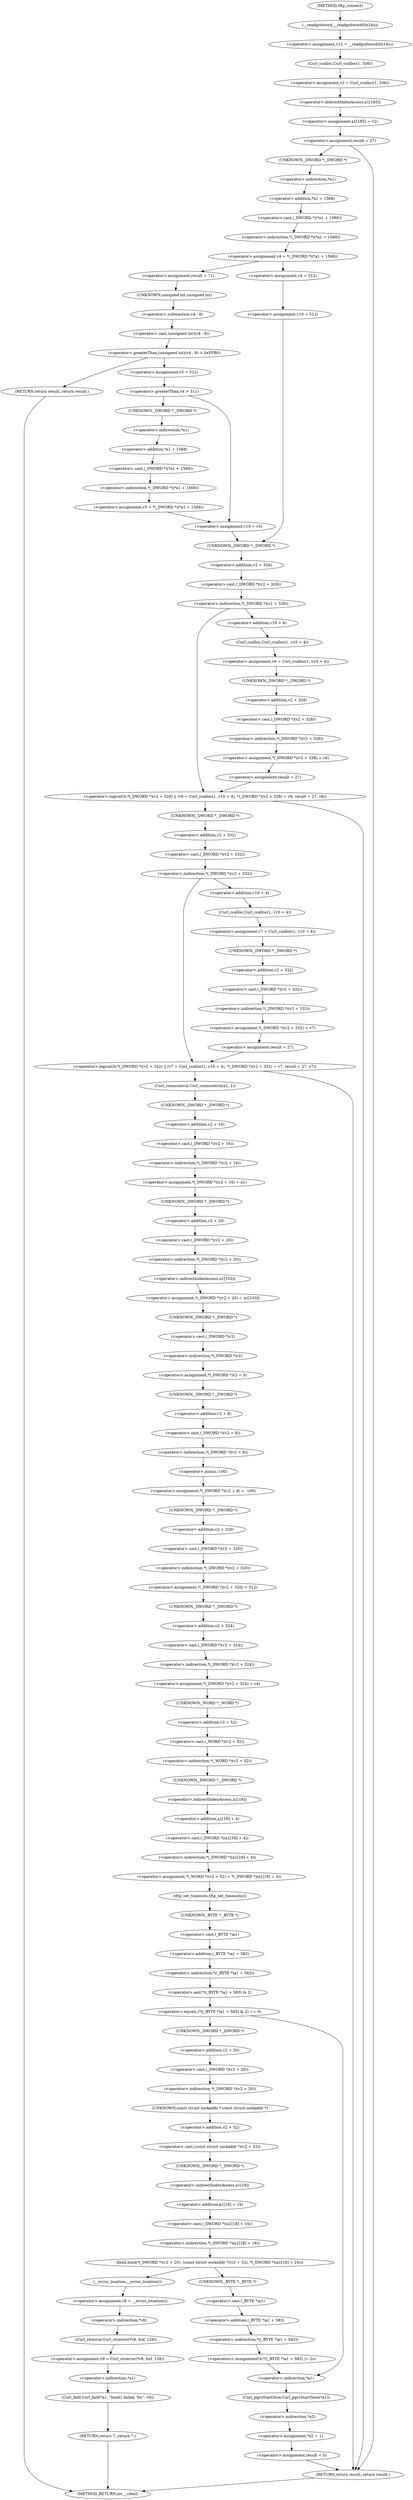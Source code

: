 digraph tftp_connect {  
"1000127" [label = "(<operator>.assignment,v12 = __readgsdword(0x14u))" ]
"1000129" [label = "(__readgsdword,__readgsdword(0x14u))" ]
"1000131" [label = "(<operator>.assignment,v2 = Curl_ccalloc(1, 336))" ]
"1000133" [label = "(Curl_ccalloc,Curl_ccalloc(1, 336))" ]
"1000136" [label = "(<operator>.assignment,a1[185] = v2)" ]
"1000137" [label = "(<operator>.indirectIndexAccess,a1[185])" ]
"1000141" [label = "(<operator>.assignment,result = 27)" ]
"1000147" [label = "(<operator>.assignment,v4 = *(_DWORD *)(*a1 + 1568))" ]
"1000149" [label = "(<operator>.indirection,*(_DWORD *)(*a1 + 1568))" ]
"1000150" [label = "(<operator>.cast,(_DWORD *)(*a1 + 1568))" ]
"1000151" [label = "(UNKNOWN,_DWORD *,_DWORD *)" ]
"1000152" [label = "(<operator>.addition,*a1 + 1568)" ]
"1000153" [label = "(<operator>.indirection,*a1)" ]
"1000159" [label = "(<operator>.assignment,result = 71)" ]
"1000163" [label = "(<operator>.greaterThan,(unsigned int)(v4 - 8) > 0xFFB0)" ]
"1000164" [label = "(<operator>.cast,(unsigned int)(v4 - 8))" ]
"1000165" [label = "(UNKNOWN,unsigned int,unsigned int)" ]
"1000166" [label = "(<operator>.subtraction,v4 - 8)" ]
"1000170" [label = "(RETURN,return result;,return result;)" ]
"1000172" [label = "(<operator>.assignment,v5 = 512)" ]
"1000176" [label = "(<operator>.greaterThan,v4 > 511)" ]
"1000179" [label = "(<operator>.assignment,v5 = *(_DWORD *)(*a1 + 1568))" ]
"1000181" [label = "(<operator>.indirection,*(_DWORD *)(*a1 + 1568))" ]
"1000182" [label = "(<operator>.cast,(_DWORD *)(*a1 + 1568))" ]
"1000183" [label = "(UNKNOWN,_DWORD *,_DWORD *)" ]
"1000184" [label = "(<operator>.addition,*a1 + 1568)" ]
"1000185" [label = "(<operator>.indirection,*a1)" ]
"1000188" [label = "(<operator>.assignment,v10 = v5)" ]
"1000193" [label = "(<operator>.assignment,v4 = 512)" ]
"1000196" [label = "(<operator>.assignment,v10 = 512)" ]
"1000200" [label = "(<operator>.logicalOr,*(_DWORD *)(v2 + 328) || (v6 = Curl_ccalloc(1, v10 + 4), *(_DWORD *)(v2 + 328) = v6, result = 27, v6))" ]
"1000201" [label = "(<operator>.indirection,*(_DWORD *)(v2 + 328))" ]
"1000202" [label = "(<operator>.cast,(_DWORD *)(v2 + 328))" ]
"1000203" [label = "(UNKNOWN,_DWORD *,_DWORD *)" ]
"1000204" [label = "(<operator>.addition,v2 + 328)" ]
"1000208" [label = "(<operator>.assignment,v6 = Curl_ccalloc(1, v10 + 4))" ]
"1000210" [label = "(Curl_ccalloc,Curl_ccalloc(1, v10 + 4))" ]
"1000212" [label = "(<operator>.addition,v10 + 4)" ]
"1000216" [label = "(<operator>.assignment,*(_DWORD *)(v2 + 328) = v6)" ]
"1000217" [label = "(<operator>.indirection,*(_DWORD *)(v2 + 328))" ]
"1000218" [label = "(<operator>.cast,(_DWORD *)(v2 + 328))" ]
"1000219" [label = "(UNKNOWN,_DWORD *,_DWORD *)" ]
"1000220" [label = "(<operator>.addition,v2 + 328)" ]
"1000225" [label = "(<operator>.assignment,result = 27)" ]
"1000231" [label = "(<operator>.logicalOr,*(_DWORD *)(v2 + 332) || (v7 = Curl_ccalloc(1, v10 + 4), *(_DWORD *)(v2 + 332) = v7, result = 27, v7))" ]
"1000232" [label = "(<operator>.indirection,*(_DWORD *)(v2 + 332))" ]
"1000233" [label = "(<operator>.cast,(_DWORD *)(v2 + 332))" ]
"1000234" [label = "(UNKNOWN,_DWORD *,_DWORD *)" ]
"1000235" [label = "(<operator>.addition,v2 + 332)" ]
"1000239" [label = "(<operator>.assignment,v7 = Curl_ccalloc(1, v10 + 4))" ]
"1000241" [label = "(Curl_ccalloc,Curl_ccalloc(1, v10 + 4))" ]
"1000243" [label = "(<operator>.addition,v10 + 4)" ]
"1000247" [label = "(<operator>.assignment,*(_DWORD *)(v2 + 332) = v7)" ]
"1000248" [label = "(<operator>.indirection,*(_DWORD *)(v2 + 332))" ]
"1000249" [label = "(<operator>.cast,(_DWORD *)(v2 + 332))" ]
"1000250" [label = "(UNKNOWN,_DWORD *,_DWORD *)" ]
"1000251" [label = "(<operator>.addition,v2 + 332)" ]
"1000256" [label = "(<operator>.assignment,result = 27)" ]
"1000261" [label = "(Curl_conncontrol,Curl_conncontrol(a1, 1))" ]
"1000264" [label = "(<operator>.assignment,*(_DWORD *)(v2 + 16) = a1)" ]
"1000265" [label = "(<operator>.indirection,*(_DWORD *)(v2 + 16))" ]
"1000266" [label = "(<operator>.cast,(_DWORD *)(v2 + 16))" ]
"1000267" [label = "(UNKNOWN,_DWORD *,_DWORD *)" ]
"1000268" [label = "(<operator>.addition,v2 + 16)" ]
"1000272" [label = "(<operator>.assignment,*(_DWORD *)(v2 + 20) = a1[103])" ]
"1000273" [label = "(<operator>.indirection,*(_DWORD *)(v2 + 20))" ]
"1000274" [label = "(<operator>.cast,(_DWORD *)(v2 + 20))" ]
"1000275" [label = "(UNKNOWN,_DWORD *,_DWORD *)" ]
"1000276" [label = "(<operator>.addition,v2 + 20)" ]
"1000279" [label = "(<operator>.indirectIndexAccess,a1[103])" ]
"1000282" [label = "(<operator>.assignment,*(_DWORD *)v2 = 0)" ]
"1000283" [label = "(<operator>.indirection,*(_DWORD *)v2)" ]
"1000284" [label = "(<operator>.cast,(_DWORD *)v2)" ]
"1000285" [label = "(UNKNOWN,_DWORD *,_DWORD *)" ]
"1000288" [label = "(<operator>.assignment,*(_DWORD *)(v2 + 8) = -100)" ]
"1000289" [label = "(<operator>.indirection,*(_DWORD *)(v2 + 8))" ]
"1000290" [label = "(<operator>.cast,(_DWORD *)(v2 + 8))" ]
"1000291" [label = "(UNKNOWN,_DWORD *,_DWORD *)" ]
"1000292" [label = "(<operator>.addition,v2 + 8)" ]
"1000295" [label = "(<operator>.minus,-100)" ]
"1000297" [label = "(<operator>.assignment,*(_DWORD *)(v2 + 320) = 512)" ]
"1000298" [label = "(<operator>.indirection,*(_DWORD *)(v2 + 320))" ]
"1000299" [label = "(<operator>.cast,(_DWORD *)(v2 + 320))" ]
"1000300" [label = "(UNKNOWN,_DWORD *,_DWORD *)" ]
"1000301" [label = "(<operator>.addition,v2 + 320)" ]
"1000305" [label = "(<operator>.assignment,*(_DWORD *)(v2 + 324) = v4)" ]
"1000306" [label = "(<operator>.indirection,*(_DWORD *)(v2 + 324))" ]
"1000307" [label = "(<operator>.cast,(_DWORD *)(v2 + 324))" ]
"1000308" [label = "(UNKNOWN,_DWORD *,_DWORD *)" ]
"1000309" [label = "(<operator>.addition,v2 + 324)" ]
"1000313" [label = "(<operator>.assignment,*(_WORD *)(v2 + 52) = *(_DWORD *)(a1[18] + 4))" ]
"1000314" [label = "(<operator>.indirection,*(_WORD *)(v2 + 52))" ]
"1000315" [label = "(<operator>.cast,(_WORD *)(v2 + 52))" ]
"1000316" [label = "(UNKNOWN,_WORD *,_WORD *)" ]
"1000317" [label = "(<operator>.addition,v2 + 52)" ]
"1000320" [label = "(<operator>.indirection,*(_DWORD *)(a1[18] + 4))" ]
"1000321" [label = "(<operator>.cast,(_DWORD *)(a1[18] + 4))" ]
"1000322" [label = "(UNKNOWN,_DWORD *,_DWORD *)" ]
"1000323" [label = "(<operator>.addition,a1[18] + 4)" ]
"1000324" [label = "(<operator>.indirectIndexAccess,a1[18])" ]
"1000328" [label = "(tftp_set_timeouts,tftp_set_timeouts())" ]
"1000330" [label = "(<operator>.equals,(*((_BYTE *)a1 + 583) & 2) == 0)" ]
"1000331" [label = "(<operator>.and,*((_BYTE *)a1 + 583) & 2)" ]
"1000332" [label = "(<operator>.indirection,*((_BYTE *)a1 + 583))" ]
"1000333" [label = "(<operator>.addition,(_BYTE *)a1 + 583)" ]
"1000334" [label = "(<operator>.cast,(_BYTE *)a1)" ]
"1000335" [label = "(UNKNOWN,_BYTE *,_BYTE *)" ]
"1000342" [label = "(bind,bind(*(_DWORD *)(v2 + 20), (const struct sockaddr *)(v2 + 52), *(_DWORD *)(a1[18] + 16)))" ]
"1000343" [label = "(<operator>.indirection,*(_DWORD *)(v2 + 20))" ]
"1000344" [label = "(<operator>.cast,(_DWORD *)(v2 + 20))" ]
"1000345" [label = "(UNKNOWN,_DWORD *,_DWORD *)" ]
"1000346" [label = "(<operator>.addition,v2 + 20)" ]
"1000349" [label = "(<operator>.cast,(const struct sockaddr *)(v2 + 52))" ]
"1000350" [label = "(UNKNOWN,const struct sockaddr *,const struct sockaddr *)" ]
"1000351" [label = "(<operator>.addition,v2 + 52)" ]
"1000354" [label = "(<operator>.indirection,*(_DWORD *)(a1[18] + 16))" ]
"1000355" [label = "(<operator>.cast,(_DWORD *)(a1[18] + 16))" ]
"1000356" [label = "(UNKNOWN,_DWORD *,_DWORD *)" ]
"1000357" [label = "(<operator>.addition,a1[18] + 16)" ]
"1000358" [label = "(<operator>.indirectIndexAccess,a1[18])" ]
"1000363" [label = "(<operator>.assignment,v8 = __errno_location())" ]
"1000365" [label = "(__errno_location,__errno_location())" ]
"1000366" [label = "(<operator>.assignment,v9 = Curl_strerror(*v8, buf, 128))" ]
"1000368" [label = "(Curl_strerror,Curl_strerror(*v8, buf, 128))" ]
"1000369" [label = "(<operator>.indirection,*v8)" ]
"1000373" [label = "(Curl_failf,Curl_failf(*a1, \"bind() failed; %s\", v9))" ]
"1000374" [label = "(<operator>.indirection,*a1)" ]
"1000378" [label = "(RETURN,return 7;,return 7;)" ]
"1000380" [label = "(<operators>.assignmentOr,*((_BYTE *)a1 + 583) |= 2u)" ]
"1000381" [label = "(<operator>.indirection,*((_BYTE *)a1 + 583))" ]
"1000382" [label = "(<operator>.addition,(_BYTE *)a1 + 583)" ]
"1000383" [label = "(<operator>.cast,(_BYTE *)a1)" ]
"1000384" [label = "(UNKNOWN,_BYTE *,_BYTE *)" ]
"1000388" [label = "(Curl_pgrsStartNow,Curl_pgrsStartNow(*a1))" ]
"1000389" [label = "(<operator>.indirection,*a1)" ]
"1000391" [label = "(<operator>.assignment,*a2 = 1)" ]
"1000392" [label = "(<operator>.indirection,*a2)" ]
"1000395" [label = "(<operator>.assignment,result = 0)" ]
"1000398" [label = "(RETURN,return result;,return result;)" ]
"1000112" [label = "(METHOD,tftp_connect)" ]
"1000400" [label = "(METHOD_RETURN,int __cdecl)" ]
  "1000127" -> "1000133" 
  "1000129" -> "1000127" 
  "1000131" -> "1000137" 
  "1000133" -> "1000131" 
  "1000136" -> "1000141" 
  "1000137" -> "1000136" 
  "1000141" -> "1000151" 
  "1000141" -> "1000398" 
  "1000147" -> "1000159" 
  "1000147" -> "1000193" 
  "1000149" -> "1000147" 
  "1000150" -> "1000149" 
  "1000151" -> "1000153" 
  "1000152" -> "1000150" 
  "1000153" -> "1000152" 
  "1000159" -> "1000165" 
  "1000163" -> "1000170" 
  "1000163" -> "1000172" 
  "1000164" -> "1000163" 
  "1000165" -> "1000166" 
  "1000166" -> "1000164" 
  "1000170" -> "1000400" 
  "1000172" -> "1000176" 
  "1000176" -> "1000183" 
  "1000176" -> "1000188" 
  "1000179" -> "1000188" 
  "1000181" -> "1000179" 
  "1000182" -> "1000181" 
  "1000183" -> "1000185" 
  "1000184" -> "1000182" 
  "1000185" -> "1000184" 
  "1000188" -> "1000203" 
  "1000193" -> "1000196" 
  "1000196" -> "1000203" 
  "1000200" -> "1000234" 
  "1000200" -> "1000398" 
  "1000201" -> "1000200" 
  "1000201" -> "1000212" 
  "1000202" -> "1000201" 
  "1000203" -> "1000204" 
  "1000204" -> "1000202" 
  "1000208" -> "1000219" 
  "1000210" -> "1000208" 
  "1000212" -> "1000210" 
  "1000216" -> "1000225" 
  "1000217" -> "1000216" 
  "1000218" -> "1000217" 
  "1000219" -> "1000220" 
  "1000220" -> "1000218" 
  "1000225" -> "1000200" 
  "1000231" -> "1000261" 
  "1000231" -> "1000398" 
  "1000232" -> "1000231" 
  "1000232" -> "1000243" 
  "1000233" -> "1000232" 
  "1000234" -> "1000235" 
  "1000235" -> "1000233" 
  "1000239" -> "1000250" 
  "1000241" -> "1000239" 
  "1000243" -> "1000241" 
  "1000247" -> "1000256" 
  "1000248" -> "1000247" 
  "1000249" -> "1000248" 
  "1000250" -> "1000251" 
  "1000251" -> "1000249" 
  "1000256" -> "1000231" 
  "1000261" -> "1000267" 
  "1000264" -> "1000275" 
  "1000265" -> "1000264" 
  "1000266" -> "1000265" 
  "1000267" -> "1000268" 
  "1000268" -> "1000266" 
  "1000272" -> "1000285" 
  "1000273" -> "1000279" 
  "1000274" -> "1000273" 
  "1000275" -> "1000276" 
  "1000276" -> "1000274" 
  "1000279" -> "1000272" 
  "1000282" -> "1000291" 
  "1000283" -> "1000282" 
  "1000284" -> "1000283" 
  "1000285" -> "1000284" 
  "1000288" -> "1000300" 
  "1000289" -> "1000295" 
  "1000290" -> "1000289" 
  "1000291" -> "1000292" 
  "1000292" -> "1000290" 
  "1000295" -> "1000288" 
  "1000297" -> "1000308" 
  "1000298" -> "1000297" 
  "1000299" -> "1000298" 
  "1000300" -> "1000301" 
  "1000301" -> "1000299" 
  "1000305" -> "1000316" 
  "1000306" -> "1000305" 
  "1000307" -> "1000306" 
  "1000308" -> "1000309" 
  "1000309" -> "1000307" 
  "1000313" -> "1000328" 
  "1000314" -> "1000322" 
  "1000315" -> "1000314" 
  "1000316" -> "1000317" 
  "1000317" -> "1000315" 
  "1000320" -> "1000313" 
  "1000321" -> "1000320" 
  "1000322" -> "1000324" 
  "1000323" -> "1000321" 
  "1000324" -> "1000323" 
  "1000328" -> "1000335" 
  "1000330" -> "1000345" 
  "1000330" -> "1000389" 
  "1000331" -> "1000330" 
  "1000332" -> "1000331" 
  "1000333" -> "1000332" 
  "1000334" -> "1000333" 
  "1000335" -> "1000334" 
  "1000342" -> "1000384" 
  "1000342" -> "1000365" 
  "1000343" -> "1000350" 
  "1000344" -> "1000343" 
  "1000345" -> "1000346" 
  "1000346" -> "1000344" 
  "1000349" -> "1000356" 
  "1000350" -> "1000351" 
  "1000351" -> "1000349" 
  "1000354" -> "1000342" 
  "1000355" -> "1000354" 
  "1000356" -> "1000358" 
  "1000357" -> "1000355" 
  "1000358" -> "1000357" 
  "1000363" -> "1000369" 
  "1000365" -> "1000363" 
  "1000366" -> "1000374" 
  "1000368" -> "1000366" 
  "1000369" -> "1000368" 
  "1000373" -> "1000378" 
  "1000374" -> "1000373" 
  "1000378" -> "1000400" 
  "1000380" -> "1000389" 
  "1000381" -> "1000380" 
  "1000382" -> "1000381" 
  "1000383" -> "1000382" 
  "1000384" -> "1000383" 
  "1000388" -> "1000392" 
  "1000389" -> "1000388" 
  "1000391" -> "1000395" 
  "1000392" -> "1000391" 
  "1000395" -> "1000398" 
  "1000398" -> "1000400" 
  "1000112" -> "1000129" 
}
